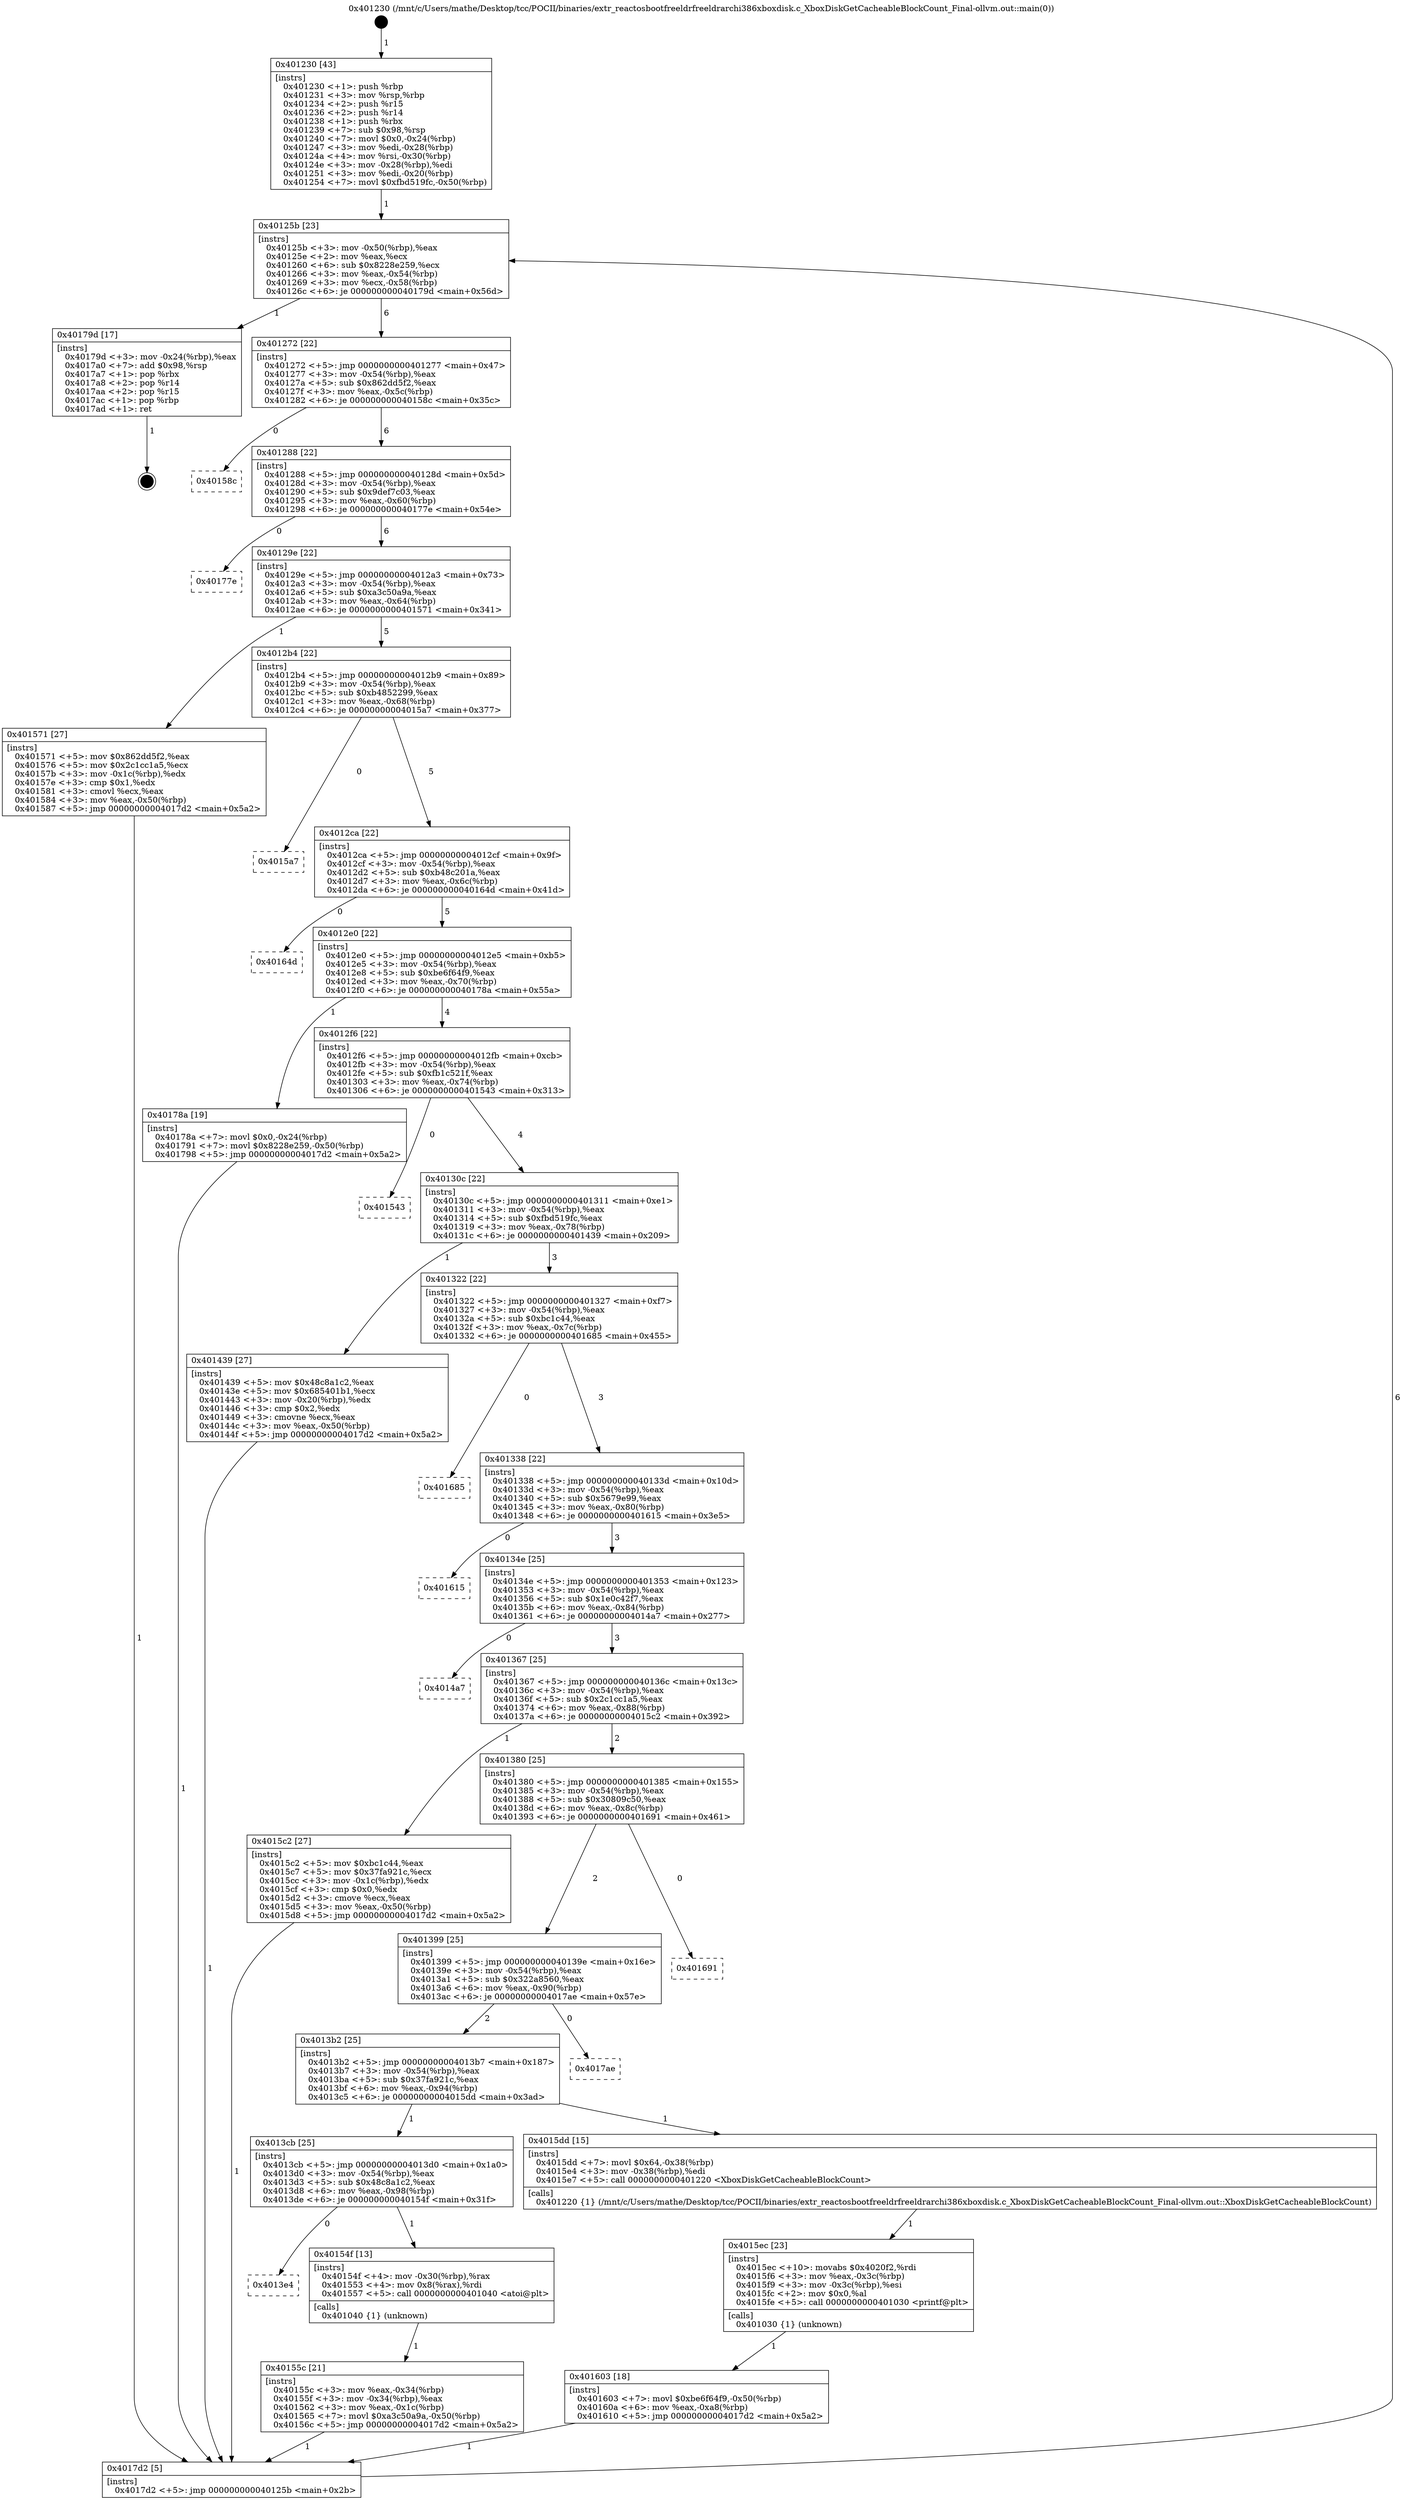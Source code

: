 digraph "0x401230" {
  label = "0x401230 (/mnt/c/Users/mathe/Desktop/tcc/POCII/binaries/extr_reactosbootfreeldrfreeldrarchi386xboxdisk.c_XboxDiskGetCacheableBlockCount_Final-ollvm.out::main(0))"
  labelloc = "t"
  node[shape=record]

  Entry [label="",width=0.3,height=0.3,shape=circle,fillcolor=black,style=filled]
  "0x40125b" [label="{
     0x40125b [23]\l
     | [instrs]\l
     &nbsp;&nbsp;0x40125b \<+3\>: mov -0x50(%rbp),%eax\l
     &nbsp;&nbsp;0x40125e \<+2\>: mov %eax,%ecx\l
     &nbsp;&nbsp;0x401260 \<+6\>: sub $0x8228e259,%ecx\l
     &nbsp;&nbsp;0x401266 \<+3\>: mov %eax,-0x54(%rbp)\l
     &nbsp;&nbsp;0x401269 \<+3\>: mov %ecx,-0x58(%rbp)\l
     &nbsp;&nbsp;0x40126c \<+6\>: je 000000000040179d \<main+0x56d\>\l
  }"]
  "0x40179d" [label="{
     0x40179d [17]\l
     | [instrs]\l
     &nbsp;&nbsp;0x40179d \<+3\>: mov -0x24(%rbp),%eax\l
     &nbsp;&nbsp;0x4017a0 \<+7\>: add $0x98,%rsp\l
     &nbsp;&nbsp;0x4017a7 \<+1\>: pop %rbx\l
     &nbsp;&nbsp;0x4017a8 \<+2\>: pop %r14\l
     &nbsp;&nbsp;0x4017aa \<+2\>: pop %r15\l
     &nbsp;&nbsp;0x4017ac \<+1\>: pop %rbp\l
     &nbsp;&nbsp;0x4017ad \<+1\>: ret\l
  }"]
  "0x401272" [label="{
     0x401272 [22]\l
     | [instrs]\l
     &nbsp;&nbsp;0x401272 \<+5\>: jmp 0000000000401277 \<main+0x47\>\l
     &nbsp;&nbsp;0x401277 \<+3\>: mov -0x54(%rbp),%eax\l
     &nbsp;&nbsp;0x40127a \<+5\>: sub $0x862dd5f2,%eax\l
     &nbsp;&nbsp;0x40127f \<+3\>: mov %eax,-0x5c(%rbp)\l
     &nbsp;&nbsp;0x401282 \<+6\>: je 000000000040158c \<main+0x35c\>\l
  }"]
  Exit [label="",width=0.3,height=0.3,shape=circle,fillcolor=black,style=filled,peripheries=2]
  "0x40158c" [label="{
     0x40158c\l
  }", style=dashed]
  "0x401288" [label="{
     0x401288 [22]\l
     | [instrs]\l
     &nbsp;&nbsp;0x401288 \<+5\>: jmp 000000000040128d \<main+0x5d\>\l
     &nbsp;&nbsp;0x40128d \<+3\>: mov -0x54(%rbp),%eax\l
     &nbsp;&nbsp;0x401290 \<+5\>: sub $0x9def7c03,%eax\l
     &nbsp;&nbsp;0x401295 \<+3\>: mov %eax,-0x60(%rbp)\l
     &nbsp;&nbsp;0x401298 \<+6\>: je 000000000040177e \<main+0x54e\>\l
  }"]
  "0x401603" [label="{
     0x401603 [18]\l
     | [instrs]\l
     &nbsp;&nbsp;0x401603 \<+7\>: movl $0xbe6f64f9,-0x50(%rbp)\l
     &nbsp;&nbsp;0x40160a \<+6\>: mov %eax,-0xa8(%rbp)\l
     &nbsp;&nbsp;0x401610 \<+5\>: jmp 00000000004017d2 \<main+0x5a2\>\l
  }"]
  "0x40177e" [label="{
     0x40177e\l
  }", style=dashed]
  "0x40129e" [label="{
     0x40129e [22]\l
     | [instrs]\l
     &nbsp;&nbsp;0x40129e \<+5\>: jmp 00000000004012a3 \<main+0x73\>\l
     &nbsp;&nbsp;0x4012a3 \<+3\>: mov -0x54(%rbp),%eax\l
     &nbsp;&nbsp;0x4012a6 \<+5\>: sub $0xa3c50a9a,%eax\l
     &nbsp;&nbsp;0x4012ab \<+3\>: mov %eax,-0x64(%rbp)\l
     &nbsp;&nbsp;0x4012ae \<+6\>: je 0000000000401571 \<main+0x341\>\l
  }"]
  "0x4015ec" [label="{
     0x4015ec [23]\l
     | [instrs]\l
     &nbsp;&nbsp;0x4015ec \<+10\>: movabs $0x4020f2,%rdi\l
     &nbsp;&nbsp;0x4015f6 \<+3\>: mov %eax,-0x3c(%rbp)\l
     &nbsp;&nbsp;0x4015f9 \<+3\>: mov -0x3c(%rbp),%esi\l
     &nbsp;&nbsp;0x4015fc \<+2\>: mov $0x0,%al\l
     &nbsp;&nbsp;0x4015fe \<+5\>: call 0000000000401030 \<printf@plt\>\l
     | [calls]\l
     &nbsp;&nbsp;0x401030 \{1\} (unknown)\l
  }"]
  "0x401571" [label="{
     0x401571 [27]\l
     | [instrs]\l
     &nbsp;&nbsp;0x401571 \<+5\>: mov $0x862dd5f2,%eax\l
     &nbsp;&nbsp;0x401576 \<+5\>: mov $0x2c1cc1a5,%ecx\l
     &nbsp;&nbsp;0x40157b \<+3\>: mov -0x1c(%rbp),%edx\l
     &nbsp;&nbsp;0x40157e \<+3\>: cmp $0x1,%edx\l
     &nbsp;&nbsp;0x401581 \<+3\>: cmovl %ecx,%eax\l
     &nbsp;&nbsp;0x401584 \<+3\>: mov %eax,-0x50(%rbp)\l
     &nbsp;&nbsp;0x401587 \<+5\>: jmp 00000000004017d2 \<main+0x5a2\>\l
  }"]
  "0x4012b4" [label="{
     0x4012b4 [22]\l
     | [instrs]\l
     &nbsp;&nbsp;0x4012b4 \<+5\>: jmp 00000000004012b9 \<main+0x89\>\l
     &nbsp;&nbsp;0x4012b9 \<+3\>: mov -0x54(%rbp),%eax\l
     &nbsp;&nbsp;0x4012bc \<+5\>: sub $0xb4852299,%eax\l
     &nbsp;&nbsp;0x4012c1 \<+3\>: mov %eax,-0x68(%rbp)\l
     &nbsp;&nbsp;0x4012c4 \<+6\>: je 00000000004015a7 \<main+0x377\>\l
  }"]
  "0x40155c" [label="{
     0x40155c [21]\l
     | [instrs]\l
     &nbsp;&nbsp;0x40155c \<+3\>: mov %eax,-0x34(%rbp)\l
     &nbsp;&nbsp;0x40155f \<+3\>: mov -0x34(%rbp),%eax\l
     &nbsp;&nbsp;0x401562 \<+3\>: mov %eax,-0x1c(%rbp)\l
     &nbsp;&nbsp;0x401565 \<+7\>: movl $0xa3c50a9a,-0x50(%rbp)\l
     &nbsp;&nbsp;0x40156c \<+5\>: jmp 00000000004017d2 \<main+0x5a2\>\l
  }"]
  "0x4015a7" [label="{
     0x4015a7\l
  }", style=dashed]
  "0x4012ca" [label="{
     0x4012ca [22]\l
     | [instrs]\l
     &nbsp;&nbsp;0x4012ca \<+5\>: jmp 00000000004012cf \<main+0x9f\>\l
     &nbsp;&nbsp;0x4012cf \<+3\>: mov -0x54(%rbp),%eax\l
     &nbsp;&nbsp;0x4012d2 \<+5\>: sub $0xb48c201a,%eax\l
     &nbsp;&nbsp;0x4012d7 \<+3\>: mov %eax,-0x6c(%rbp)\l
     &nbsp;&nbsp;0x4012da \<+6\>: je 000000000040164d \<main+0x41d\>\l
  }"]
  "0x4013e4" [label="{
     0x4013e4\l
  }", style=dashed]
  "0x40164d" [label="{
     0x40164d\l
  }", style=dashed]
  "0x4012e0" [label="{
     0x4012e0 [22]\l
     | [instrs]\l
     &nbsp;&nbsp;0x4012e0 \<+5\>: jmp 00000000004012e5 \<main+0xb5\>\l
     &nbsp;&nbsp;0x4012e5 \<+3\>: mov -0x54(%rbp),%eax\l
     &nbsp;&nbsp;0x4012e8 \<+5\>: sub $0xbe6f64f9,%eax\l
     &nbsp;&nbsp;0x4012ed \<+3\>: mov %eax,-0x70(%rbp)\l
     &nbsp;&nbsp;0x4012f0 \<+6\>: je 000000000040178a \<main+0x55a\>\l
  }"]
  "0x40154f" [label="{
     0x40154f [13]\l
     | [instrs]\l
     &nbsp;&nbsp;0x40154f \<+4\>: mov -0x30(%rbp),%rax\l
     &nbsp;&nbsp;0x401553 \<+4\>: mov 0x8(%rax),%rdi\l
     &nbsp;&nbsp;0x401557 \<+5\>: call 0000000000401040 \<atoi@plt\>\l
     | [calls]\l
     &nbsp;&nbsp;0x401040 \{1\} (unknown)\l
  }"]
  "0x40178a" [label="{
     0x40178a [19]\l
     | [instrs]\l
     &nbsp;&nbsp;0x40178a \<+7\>: movl $0x0,-0x24(%rbp)\l
     &nbsp;&nbsp;0x401791 \<+7\>: movl $0x8228e259,-0x50(%rbp)\l
     &nbsp;&nbsp;0x401798 \<+5\>: jmp 00000000004017d2 \<main+0x5a2\>\l
  }"]
  "0x4012f6" [label="{
     0x4012f6 [22]\l
     | [instrs]\l
     &nbsp;&nbsp;0x4012f6 \<+5\>: jmp 00000000004012fb \<main+0xcb\>\l
     &nbsp;&nbsp;0x4012fb \<+3\>: mov -0x54(%rbp),%eax\l
     &nbsp;&nbsp;0x4012fe \<+5\>: sub $0xfb1c521f,%eax\l
     &nbsp;&nbsp;0x401303 \<+3\>: mov %eax,-0x74(%rbp)\l
     &nbsp;&nbsp;0x401306 \<+6\>: je 0000000000401543 \<main+0x313\>\l
  }"]
  "0x4013cb" [label="{
     0x4013cb [25]\l
     | [instrs]\l
     &nbsp;&nbsp;0x4013cb \<+5\>: jmp 00000000004013d0 \<main+0x1a0\>\l
     &nbsp;&nbsp;0x4013d0 \<+3\>: mov -0x54(%rbp),%eax\l
     &nbsp;&nbsp;0x4013d3 \<+5\>: sub $0x48c8a1c2,%eax\l
     &nbsp;&nbsp;0x4013d8 \<+6\>: mov %eax,-0x98(%rbp)\l
     &nbsp;&nbsp;0x4013de \<+6\>: je 000000000040154f \<main+0x31f\>\l
  }"]
  "0x401543" [label="{
     0x401543\l
  }", style=dashed]
  "0x40130c" [label="{
     0x40130c [22]\l
     | [instrs]\l
     &nbsp;&nbsp;0x40130c \<+5\>: jmp 0000000000401311 \<main+0xe1\>\l
     &nbsp;&nbsp;0x401311 \<+3\>: mov -0x54(%rbp),%eax\l
     &nbsp;&nbsp;0x401314 \<+5\>: sub $0xfbd519fc,%eax\l
     &nbsp;&nbsp;0x401319 \<+3\>: mov %eax,-0x78(%rbp)\l
     &nbsp;&nbsp;0x40131c \<+6\>: je 0000000000401439 \<main+0x209\>\l
  }"]
  "0x4015dd" [label="{
     0x4015dd [15]\l
     | [instrs]\l
     &nbsp;&nbsp;0x4015dd \<+7\>: movl $0x64,-0x38(%rbp)\l
     &nbsp;&nbsp;0x4015e4 \<+3\>: mov -0x38(%rbp),%edi\l
     &nbsp;&nbsp;0x4015e7 \<+5\>: call 0000000000401220 \<XboxDiskGetCacheableBlockCount\>\l
     | [calls]\l
     &nbsp;&nbsp;0x401220 \{1\} (/mnt/c/Users/mathe/Desktop/tcc/POCII/binaries/extr_reactosbootfreeldrfreeldrarchi386xboxdisk.c_XboxDiskGetCacheableBlockCount_Final-ollvm.out::XboxDiskGetCacheableBlockCount)\l
  }"]
  "0x401439" [label="{
     0x401439 [27]\l
     | [instrs]\l
     &nbsp;&nbsp;0x401439 \<+5\>: mov $0x48c8a1c2,%eax\l
     &nbsp;&nbsp;0x40143e \<+5\>: mov $0x685401b1,%ecx\l
     &nbsp;&nbsp;0x401443 \<+3\>: mov -0x20(%rbp),%edx\l
     &nbsp;&nbsp;0x401446 \<+3\>: cmp $0x2,%edx\l
     &nbsp;&nbsp;0x401449 \<+3\>: cmovne %ecx,%eax\l
     &nbsp;&nbsp;0x40144c \<+3\>: mov %eax,-0x50(%rbp)\l
     &nbsp;&nbsp;0x40144f \<+5\>: jmp 00000000004017d2 \<main+0x5a2\>\l
  }"]
  "0x401322" [label="{
     0x401322 [22]\l
     | [instrs]\l
     &nbsp;&nbsp;0x401322 \<+5\>: jmp 0000000000401327 \<main+0xf7\>\l
     &nbsp;&nbsp;0x401327 \<+3\>: mov -0x54(%rbp),%eax\l
     &nbsp;&nbsp;0x40132a \<+5\>: sub $0xbc1c44,%eax\l
     &nbsp;&nbsp;0x40132f \<+3\>: mov %eax,-0x7c(%rbp)\l
     &nbsp;&nbsp;0x401332 \<+6\>: je 0000000000401685 \<main+0x455\>\l
  }"]
  "0x4017d2" [label="{
     0x4017d2 [5]\l
     | [instrs]\l
     &nbsp;&nbsp;0x4017d2 \<+5\>: jmp 000000000040125b \<main+0x2b\>\l
  }"]
  "0x401230" [label="{
     0x401230 [43]\l
     | [instrs]\l
     &nbsp;&nbsp;0x401230 \<+1\>: push %rbp\l
     &nbsp;&nbsp;0x401231 \<+3\>: mov %rsp,%rbp\l
     &nbsp;&nbsp;0x401234 \<+2\>: push %r15\l
     &nbsp;&nbsp;0x401236 \<+2\>: push %r14\l
     &nbsp;&nbsp;0x401238 \<+1\>: push %rbx\l
     &nbsp;&nbsp;0x401239 \<+7\>: sub $0x98,%rsp\l
     &nbsp;&nbsp;0x401240 \<+7\>: movl $0x0,-0x24(%rbp)\l
     &nbsp;&nbsp;0x401247 \<+3\>: mov %edi,-0x28(%rbp)\l
     &nbsp;&nbsp;0x40124a \<+4\>: mov %rsi,-0x30(%rbp)\l
     &nbsp;&nbsp;0x40124e \<+3\>: mov -0x28(%rbp),%edi\l
     &nbsp;&nbsp;0x401251 \<+3\>: mov %edi,-0x20(%rbp)\l
     &nbsp;&nbsp;0x401254 \<+7\>: movl $0xfbd519fc,-0x50(%rbp)\l
  }"]
  "0x4013b2" [label="{
     0x4013b2 [25]\l
     | [instrs]\l
     &nbsp;&nbsp;0x4013b2 \<+5\>: jmp 00000000004013b7 \<main+0x187\>\l
     &nbsp;&nbsp;0x4013b7 \<+3\>: mov -0x54(%rbp),%eax\l
     &nbsp;&nbsp;0x4013ba \<+5\>: sub $0x37fa921c,%eax\l
     &nbsp;&nbsp;0x4013bf \<+6\>: mov %eax,-0x94(%rbp)\l
     &nbsp;&nbsp;0x4013c5 \<+6\>: je 00000000004015dd \<main+0x3ad\>\l
  }"]
  "0x401685" [label="{
     0x401685\l
  }", style=dashed]
  "0x401338" [label="{
     0x401338 [22]\l
     | [instrs]\l
     &nbsp;&nbsp;0x401338 \<+5\>: jmp 000000000040133d \<main+0x10d\>\l
     &nbsp;&nbsp;0x40133d \<+3\>: mov -0x54(%rbp),%eax\l
     &nbsp;&nbsp;0x401340 \<+5\>: sub $0x5679e99,%eax\l
     &nbsp;&nbsp;0x401345 \<+3\>: mov %eax,-0x80(%rbp)\l
     &nbsp;&nbsp;0x401348 \<+6\>: je 0000000000401615 \<main+0x3e5\>\l
  }"]
  "0x4017ae" [label="{
     0x4017ae\l
  }", style=dashed]
  "0x401615" [label="{
     0x401615\l
  }", style=dashed]
  "0x40134e" [label="{
     0x40134e [25]\l
     | [instrs]\l
     &nbsp;&nbsp;0x40134e \<+5\>: jmp 0000000000401353 \<main+0x123\>\l
     &nbsp;&nbsp;0x401353 \<+3\>: mov -0x54(%rbp),%eax\l
     &nbsp;&nbsp;0x401356 \<+5\>: sub $0x1e0c42f7,%eax\l
     &nbsp;&nbsp;0x40135b \<+6\>: mov %eax,-0x84(%rbp)\l
     &nbsp;&nbsp;0x401361 \<+6\>: je 00000000004014a7 \<main+0x277\>\l
  }"]
  "0x401399" [label="{
     0x401399 [25]\l
     | [instrs]\l
     &nbsp;&nbsp;0x401399 \<+5\>: jmp 000000000040139e \<main+0x16e\>\l
     &nbsp;&nbsp;0x40139e \<+3\>: mov -0x54(%rbp),%eax\l
     &nbsp;&nbsp;0x4013a1 \<+5\>: sub $0x322a8560,%eax\l
     &nbsp;&nbsp;0x4013a6 \<+6\>: mov %eax,-0x90(%rbp)\l
     &nbsp;&nbsp;0x4013ac \<+6\>: je 00000000004017ae \<main+0x57e\>\l
  }"]
  "0x4014a7" [label="{
     0x4014a7\l
  }", style=dashed]
  "0x401367" [label="{
     0x401367 [25]\l
     | [instrs]\l
     &nbsp;&nbsp;0x401367 \<+5\>: jmp 000000000040136c \<main+0x13c\>\l
     &nbsp;&nbsp;0x40136c \<+3\>: mov -0x54(%rbp),%eax\l
     &nbsp;&nbsp;0x40136f \<+5\>: sub $0x2c1cc1a5,%eax\l
     &nbsp;&nbsp;0x401374 \<+6\>: mov %eax,-0x88(%rbp)\l
     &nbsp;&nbsp;0x40137a \<+6\>: je 00000000004015c2 \<main+0x392\>\l
  }"]
  "0x401691" [label="{
     0x401691\l
  }", style=dashed]
  "0x4015c2" [label="{
     0x4015c2 [27]\l
     | [instrs]\l
     &nbsp;&nbsp;0x4015c2 \<+5\>: mov $0xbc1c44,%eax\l
     &nbsp;&nbsp;0x4015c7 \<+5\>: mov $0x37fa921c,%ecx\l
     &nbsp;&nbsp;0x4015cc \<+3\>: mov -0x1c(%rbp),%edx\l
     &nbsp;&nbsp;0x4015cf \<+3\>: cmp $0x0,%edx\l
     &nbsp;&nbsp;0x4015d2 \<+3\>: cmove %ecx,%eax\l
     &nbsp;&nbsp;0x4015d5 \<+3\>: mov %eax,-0x50(%rbp)\l
     &nbsp;&nbsp;0x4015d8 \<+5\>: jmp 00000000004017d2 \<main+0x5a2\>\l
  }"]
  "0x401380" [label="{
     0x401380 [25]\l
     | [instrs]\l
     &nbsp;&nbsp;0x401380 \<+5\>: jmp 0000000000401385 \<main+0x155\>\l
     &nbsp;&nbsp;0x401385 \<+3\>: mov -0x54(%rbp),%eax\l
     &nbsp;&nbsp;0x401388 \<+5\>: sub $0x30809c50,%eax\l
     &nbsp;&nbsp;0x40138d \<+6\>: mov %eax,-0x8c(%rbp)\l
     &nbsp;&nbsp;0x401393 \<+6\>: je 0000000000401691 \<main+0x461\>\l
  }"]
  Entry -> "0x401230" [label=" 1"]
  "0x40125b" -> "0x40179d" [label=" 1"]
  "0x40125b" -> "0x401272" [label=" 6"]
  "0x40179d" -> Exit [label=" 1"]
  "0x401272" -> "0x40158c" [label=" 0"]
  "0x401272" -> "0x401288" [label=" 6"]
  "0x40178a" -> "0x4017d2" [label=" 1"]
  "0x401288" -> "0x40177e" [label=" 0"]
  "0x401288" -> "0x40129e" [label=" 6"]
  "0x401603" -> "0x4017d2" [label=" 1"]
  "0x40129e" -> "0x401571" [label=" 1"]
  "0x40129e" -> "0x4012b4" [label=" 5"]
  "0x4015ec" -> "0x401603" [label=" 1"]
  "0x4012b4" -> "0x4015a7" [label=" 0"]
  "0x4012b4" -> "0x4012ca" [label=" 5"]
  "0x4015dd" -> "0x4015ec" [label=" 1"]
  "0x4012ca" -> "0x40164d" [label=" 0"]
  "0x4012ca" -> "0x4012e0" [label=" 5"]
  "0x4015c2" -> "0x4017d2" [label=" 1"]
  "0x4012e0" -> "0x40178a" [label=" 1"]
  "0x4012e0" -> "0x4012f6" [label=" 4"]
  "0x401571" -> "0x4017d2" [label=" 1"]
  "0x4012f6" -> "0x401543" [label=" 0"]
  "0x4012f6" -> "0x40130c" [label=" 4"]
  "0x40154f" -> "0x40155c" [label=" 1"]
  "0x40130c" -> "0x401439" [label=" 1"]
  "0x40130c" -> "0x401322" [label=" 3"]
  "0x401439" -> "0x4017d2" [label=" 1"]
  "0x401230" -> "0x40125b" [label=" 1"]
  "0x4017d2" -> "0x40125b" [label=" 6"]
  "0x4013cb" -> "0x4013e4" [label=" 0"]
  "0x401322" -> "0x401685" [label=" 0"]
  "0x401322" -> "0x401338" [label=" 3"]
  "0x40155c" -> "0x4017d2" [label=" 1"]
  "0x401338" -> "0x401615" [label=" 0"]
  "0x401338" -> "0x40134e" [label=" 3"]
  "0x4013b2" -> "0x4013cb" [label=" 1"]
  "0x40134e" -> "0x4014a7" [label=" 0"]
  "0x40134e" -> "0x401367" [label=" 3"]
  "0x4013cb" -> "0x40154f" [label=" 1"]
  "0x401367" -> "0x4015c2" [label=" 1"]
  "0x401367" -> "0x401380" [label=" 2"]
  "0x401399" -> "0x4013b2" [label=" 2"]
  "0x401380" -> "0x401691" [label=" 0"]
  "0x401380" -> "0x401399" [label=" 2"]
  "0x4013b2" -> "0x4015dd" [label=" 1"]
  "0x401399" -> "0x4017ae" [label=" 0"]
}
